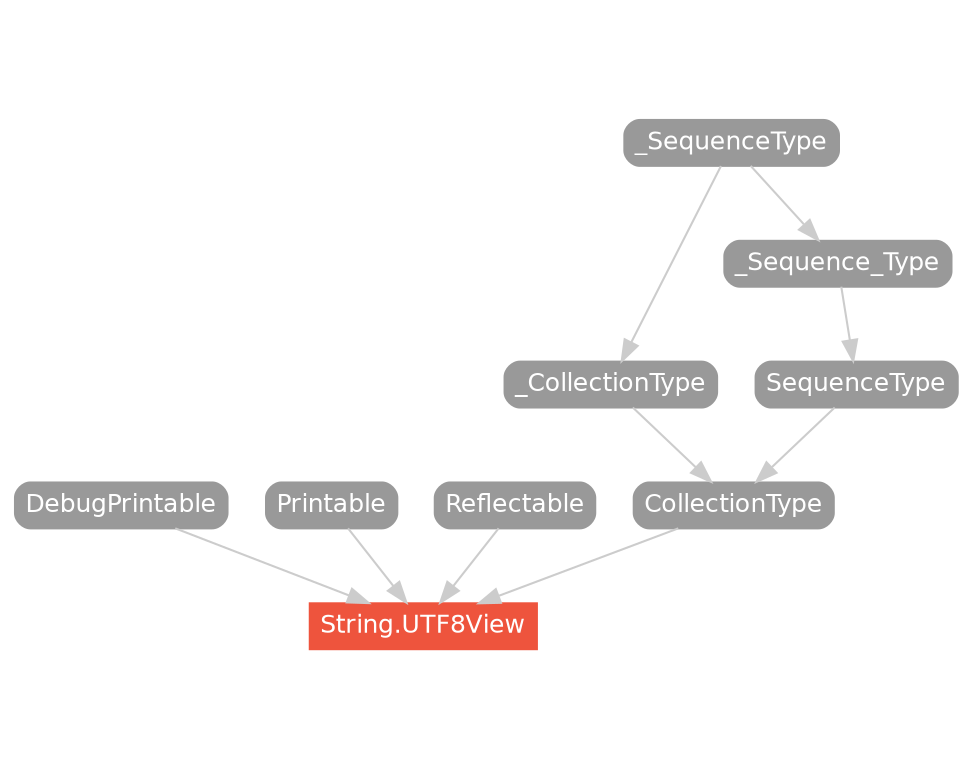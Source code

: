 strict digraph "String.UTF8View - Type Hierarchy - SwiftDoc.org" {
    pad="0.1,0.8"
    node [shape=box, style="filled,rounded", color="#999999", fillcolor="#999999", fontcolor=white, fontname=Helvetica, fontnames="Helvetica,sansserif", fontsize=12, margin="0.07,0.05", height="0.3"]
    edge [color="#cccccc"]
    "CollectionType" [URL="/protocol/CollectionType/"]
    "DebugPrintable" [URL="/protocol/DebugPrintable/"]
    "Printable" [URL="/protocol/Printable/"]
    "Reflectable" [URL="/protocol/Reflectable/"]
    "SequenceType" [URL="/protocol/SequenceType/"]
    "String.UTF8View" [URL="/type/String.UTF8View/", style="filled", fillcolor="#ee543d", color="#ee543d"]
    "_CollectionType" [URL="/protocol/_CollectionType/"]
    "_SequenceType" [URL="/protocol/_SequenceType/"]
    "_Sequence_Type" [URL="/protocol/_Sequence_Type/"]    "CollectionType" -> "String.UTF8View"
    "Reflectable" -> "String.UTF8View"
    "Printable" -> "String.UTF8View"
    "DebugPrintable" -> "String.UTF8View"
    "_CollectionType" -> "CollectionType"
    "SequenceType" -> "CollectionType"
    "_SequenceType" -> "_CollectionType"
    "_Sequence_Type" -> "SequenceType"
    "_SequenceType" -> "_Sequence_Type"
    subgraph Types {
        rank = max; "String.UTF8View";
    }
}